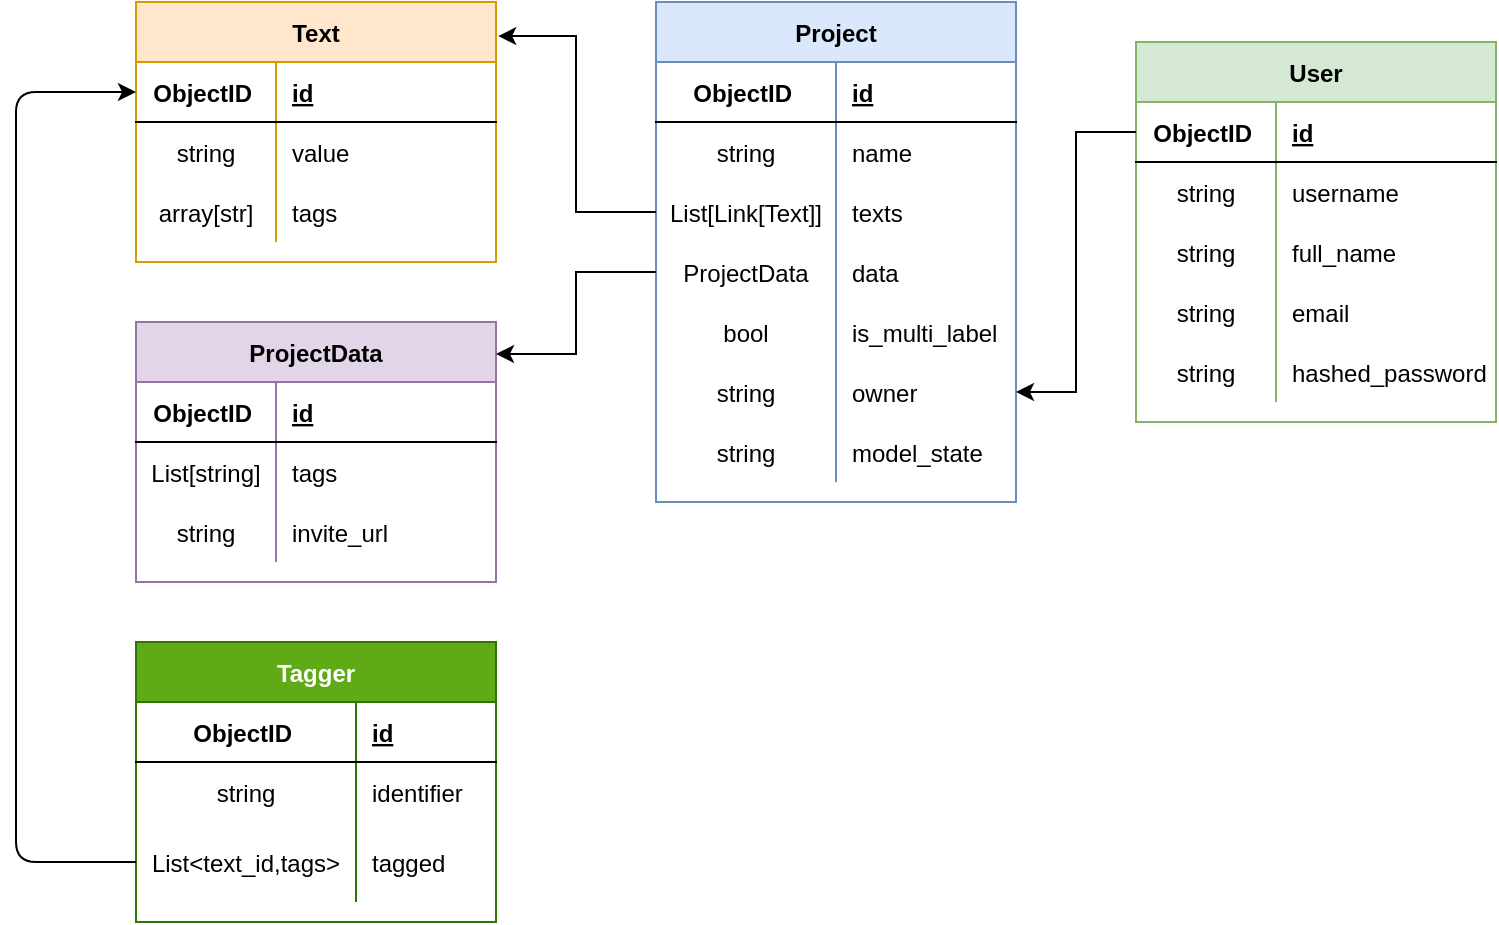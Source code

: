 <mxfile>
    <diagram id="DXqrAYOcJONP6SgbIMV5" name="Page-1">
        <mxGraphModel dx="1070" dy="642" grid="1" gridSize="10" guides="1" tooltips="1" connect="1" arrows="1" fold="1" page="1" pageScale="1" pageWidth="850" pageHeight="1100" math="0" shadow="0">
            <root>
                <mxCell id="0"/>
                <mxCell id="1" parent="0"/>
                <mxCell id="UOVN6A7K7Fy7rsjr5w1r-5" value="User" style="shape=table;startSize=30;container=1;collapsible=1;childLayout=tableLayout;fixedRows=1;rowLines=0;fontStyle=1;align=center;resizeLast=1;fillColor=#d5e8d4;strokeColor=#82b366;" parent="1" vertex="1">
                    <mxGeometry x="620" y="50" width="180" height="190" as="geometry"/>
                </mxCell>
                <mxCell id="UOVN6A7K7Fy7rsjr5w1r-6" value="" style="shape=tableRow;horizontal=0;startSize=0;swimlaneHead=0;swimlaneBody=0;fillColor=none;collapsible=0;dropTarget=0;points=[[0,0.5],[1,0.5]];portConstraint=eastwest;top=0;left=0;right=0;bottom=1;" parent="UOVN6A7K7Fy7rsjr5w1r-5" vertex="1">
                    <mxGeometry y="30" width="180" height="30" as="geometry"/>
                </mxCell>
                <mxCell id="UOVN6A7K7Fy7rsjr5w1r-7" value="ObjectID " style="shape=partialRectangle;connectable=0;fillColor=none;top=0;left=0;bottom=0;right=0;fontStyle=1;overflow=hidden;" parent="UOVN6A7K7Fy7rsjr5w1r-6" vertex="1">
                    <mxGeometry width="70" height="30" as="geometry">
                        <mxRectangle width="70" height="30" as="alternateBounds"/>
                    </mxGeometry>
                </mxCell>
                <mxCell id="UOVN6A7K7Fy7rsjr5w1r-8" value="id" style="shape=partialRectangle;connectable=0;fillColor=none;top=0;left=0;bottom=0;right=0;align=left;spacingLeft=6;fontStyle=5;overflow=hidden;" parent="UOVN6A7K7Fy7rsjr5w1r-6" vertex="1">
                    <mxGeometry x="70" width="110" height="30" as="geometry">
                        <mxRectangle width="110" height="30" as="alternateBounds"/>
                    </mxGeometry>
                </mxCell>
                <mxCell id="UOVN6A7K7Fy7rsjr5w1r-9" value="" style="shape=tableRow;horizontal=0;startSize=0;swimlaneHead=0;swimlaneBody=0;fillColor=none;collapsible=0;dropTarget=0;points=[[0,0.5],[1,0.5]];portConstraint=eastwest;top=0;left=0;right=0;bottom=0;" parent="UOVN6A7K7Fy7rsjr5w1r-5" vertex="1">
                    <mxGeometry y="60" width="180" height="30" as="geometry"/>
                </mxCell>
                <mxCell id="UOVN6A7K7Fy7rsjr5w1r-10" value="string" style="shape=partialRectangle;connectable=0;fillColor=none;top=0;left=0;bottom=0;right=0;editable=1;overflow=hidden;" parent="UOVN6A7K7Fy7rsjr5w1r-9" vertex="1">
                    <mxGeometry width="70" height="30" as="geometry">
                        <mxRectangle width="70" height="30" as="alternateBounds"/>
                    </mxGeometry>
                </mxCell>
                <mxCell id="UOVN6A7K7Fy7rsjr5w1r-11" value="username" style="shape=partialRectangle;connectable=0;fillColor=none;top=0;left=0;bottom=0;right=0;align=left;spacingLeft=6;overflow=hidden;" parent="UOVN6A7K7Fy7rsjr5w1r-9" vertex="1">
                    <mxGeometry x="70" width="110" height="30" as="geometry">
                        <mxRectangle width="110" height="30" as="alternateBounds"/>
                    </mxGeometry>
                </mxCell>
                <mxCell id="UOVN6A7K7Fy7rsjr5w1r-12" value="" style="shape=tableRow;horizontal=0;startSize=0;swimlaneHead=0;swimlaneBody=0;fillColor=none;collapsible=0;dropTarget=0;points=[[0,0.5],[1,0.5]];portConstraint=eastwest;top=0;left=0;right=0;bottom=0;" parent="UOVN6A7K7Fy7rsjr5w1r-5" vertex="1">
                    <mxGeometry y="90" width="180" height="30" as="geometry"/>
                </mxCell>
                <mxCell id="UOVN6A7K7Fy7rsjr5w1r-13" value="string" style="shape=partialRectangle;connectable=0;fillColor=none;top=0;left=0;bottom=0;right=0;editable=1;overflow=hidden;" parent="UOVN6A7K7Fy7rsjr5w1r-12" vertex="1">
                    <mxGeometry width="70" height="30" as="geometry">
                        <mxRectangle width="70" height="30" as="alternateBounds"/>
                    </mxGeometry>
                </mxCell>
                <mxCell id="UOVN6A7K7Fy7rsjr5w1r-14" value="full_name" style="shape=partialRectangle;connectable=0;fillColor=none;top=0;left=0;bottom=0;right=0;align=left;spacingLeft=6;overflow=hidden;" parent="UOVN6A7K7Fy7rsjr5w1r-12" vertex="1">
                    <mxGeometry x="70" width="110" height="30" as="geometry">
                        <mxRectangle width="110" height="30" as="alternateBounds"/>
                    </mxGeometry>
                </mxCell>
                <mxCell id="UOVN6A7K7Fy7rsjr5w1r-15" value="" style="shape=tableRow;horizontal=0;startSize=0;swimlaneHead=0;swimlaneBody=0;fillColor=none;collapsible=0;dropTarget=0;points=[[0,0.5],[1,0.5]];portConstraint=eastwest;top=0;left=0;right=0;bottom=0;" parent="UOVN6A7K7Fy7rsjr5w1r-5" vertex="1">
                    <mxGeometry y="120" width="180" height="30" as="geometry"/>
                </mxCell>
                <mxCell id="UOVN6A7K7Fy7rsjr5w1r-16" value="string" style="shape=partialRectangle;connectable=0;fillColor=none;top=0;left=0;bottom=0;right=0;editable=1;overflow=hidden;" parent="UOVN6A7K7Fy7rsjr5w1r-15" vertex="1">
                    <mxGeometry width="70" height="30" as="geometry">
                        <mxRectangle width="70" height="30" as="alternateBounds"/>
                    </mxGeometry>
                </mxCell>
                <mxCell id="UOVN6A7K7Fy7rsjr5w1r-17" value="email" style="shape=partialRectangle;connectable=0;fillColor=none;top=0;left=0;bottom=0;right=0;align=left;spacingLeft=6;overflow=hidden;" parent="UOVN6A7K7Fy7rsjr5w1r-15" vertex="1">
                    <mxGeometry x="70" width="110" height="30" as="geometry">
                        <mxRectangle width="110" height="30" as="alternateBounds"/>
                    </mxGeometry>
                </mxCell>
                <mxCell id="UOVN6A7K7Fy7rsjr5w1r-18" value="" style="shape=tableRow;horizontal=0;startSize=0;swimlaneHead=0;swimlaneBody=0;fillColor=none;collapsible=0;dropTarget=0;points=[[0,0.5],[1,0.5]];portConstraint=eastwest;top=0;left=0;right=0;bottom=0;" parent="UOVN6A7K7Fy7rsjr5w1r-5" vertex="1">
                    <mxGeometry y="150" width="180" height="30" as="geometry"/>
                </mxCell>
                <mxCell id="UOVN6A7K7Fy7rsjr5w1r-19" value="string" style="shape=partialRectangle;connectable=0;fillColor=none;top=0;left=0;bottom=0;right=0;editable=1;overflow=hidden;" parent="UOVN6A7K7Fy7rsjr5w1r-18" vertex="1">
                    <mxGeometry width="70" height="30" as="geometry">
                        <mxRectangle width="70" height="30" as="alternateBounds"/>
                    </mxGeometry>
                </mxCell>
                <mxCell id="UOVN6A7K7Fy7rsjr5w1r-20" value="hashed_password" style="shape=partialRectangle;connectable=0;fillColor=none;top=0;left=0;bottom=0;right=0;align=left;spacingLeft=6;overflow=hidden;" parent="UOVN6A7K7Fy7rsjr5w1r-18" vertex="1">
                    <mxGeometry x="70" width="110" height="30" as="geometry">
                        <mxRectangle width="110" height="30" as="alternateBounds"/>
                    </mxGeometry>
                </mxCell>
                <mxCell id="UOVN6A7K7Fy7rsjr5w1r-21" value="Text" style="shape=table;startSize=30;container=1;collapsible=1;childLayout=tableLayout;fixedRows=1;rowLines=0;fontStyle=1;align=center;resizeLast=1;fillColor=#ffe6cc;strokeColor=#d79b00;" parent="1" vertex="1">
                    <mxGeometry x="120" y="30" width="180" height="130" as="geometry"/>
                </mxCell>
                <mxCell id="UOVN6A7K7Fy7rsjr5w1r-22" value="" style="shape=tableRow;horizontal=0;startSize=0;swimlaneHead=0;swimlaneBody=0;fillColor=none;collapsible=0;dropTarget=0;points=[[0,0.5],[1,0.5]];portConstraint=eastwest;top=0;left=0;right=0;bottom=1;" parent="UOVN6A7K7Fy7rsjr5w1r-21" vertex="1">
                    <mxGeometry y="30" width="180" height="30" as="geometry"/>
                </mxCell>
                <mxCell id="UOVN6A7K7Fy7rsjr5w1r-23" value="ObjectID " style="shape=partialRectangle;connectable=0;fillColor=none;top=0;left=0;bottom=0;right=0;fontStyle=1;overflow=hidden;" parent="UOVN6A7K7Fy7rsjr5w1r-22" vertex="1">
                    <mxGeometry width="70" height="30" as="geometry">
                        <mxRectangle width="70" height="30" as="alternateBounds"/>
                    </mxGeometry>
                </mxCell>
                <mxCell id="UOVN6A7K7Fy7rsjr5w1r-24" value="id" style="shape=partialRectangle;connectable=0;fillColor=none;top=0;left=0;bottom=0;right=0;align=left;spacingLeft=6;fontStyle=5;overflow=hidden;" parent="UOVN6A7K7Fy7rsjr5w1r-22" vertex="1">
                    <mxGeometry x="70" width="110" height="30" as="geometry">
                        <mxRectangle width="110" height="30" as="alternateBounds"/>
                    </mxGeometry>
                </mxCell>
                <mxCell id="UOVN6A7K7Fy7rsjr5w1r-25" value="" style="shape=tableRow;horizontal=0;startSize=0;swimlaneHead=0;swimlaneBody=0;fillColor=none;collapsible=0;dropTarget=0;points=[[0,0.5],[1,0.5]];portConstraint=eastwest;top=0;left=0;right=0;bottom=0;" parent="UOVN6A7K7Fy7rsjr5w1r-21" vertex="1">
                    <mxGeometry y="60" width="180" height="30" as="geometry"/>
                </mxCell>
                <mxCell id="UOVN6A7K7Fy7rsjr5w1r-26" value="string" style="shape=partialRectangle;connectable=0;fillColor=none;top=0;left=0;bottom=0;right=0;editable=1;overflow=hidden;" parent="UOVN6A7K7Fy7rsjr5w1r-25" vertex="1">
                    <mxGeometry width="70" height="30" as="geometry">
                        <mxRectangle width="70" height="30" as="alternateBounds"/>
                    </mxGeometry>
                </mxCell>
                <mxCell id="UOVN6A7K7Fy7rsjr5w1r-27" value="value" style="shape=partialRectangle;connectable=0;fillColor=none;top=0;left=0;bottom=0;right=0;align=left;spacingLeft=6;overflow=hidden;" parent="UOVN6A7K7Fy7rsjr5w1r-25" vertex="1">
                    <mxGeometry x="70" width="110" height="30" as="geometry">
                        <mxRectangle width="110" height="30" as="alternateBounds"/>
                    </mxGeometry>
                </mxCell>
                <mxCell id="UOVN6A7K7Fy7rsjr5w1r-28" value="" style="shape=tableRow;horizontal=0;startSize=0;swimlaneHead=0;swimlaneBody=0;fillColor=none;collapsible=0;dropTarget=0;points=[[0,0.5],[1,0.5]];portConstraint=eastwest;top=0;left=0;right=0;bottom=0;" parent="UOVN6A7K7Fy7rsjr5w1r-21" vertex="1">
                    <mxGeometry y="90" width="180" height="30" as="geometry"/>
                </mxCell>
                <mxCell id="UOVN6A7K7Fy7rsjr5w1r-29" value="array[str]" style="shape=partialRectangle;connectable=0;fillColor=none;top=0;left=0;bottom=0;right=0;editable=1;overflow=hidden;" parent="UOVN6A7K7Fy7rsjr5w1r-28" vertex="1">
                    <mxGeometry width="70" height="30" as="geometry">
                        <mxRectangle width="70" height="30" as="alternateBounds"/>
                    </mxGeometry>
                </mxCell>
                <mxCell id="UOVN6A7K7Fy7rsjr5w1r-30" value="tags" style="shape=partialRectangle;connectable=0;fillColor=none;top=0;left=0;bottom=0;right=0;align=left;spacingLeft=6;overflow=hidden;" parent="UOVN6A7K7Fy7rsjr5w1r-28" vertex="1">
                    <mxGeometry x="70" width="110" height="30" as="geometry">
                        <mxRectangle width="110" height="30" as="alternateBounds"/>
                    </mxGeometry>
                </mxCell>
                <mxCell id="UOVN6A7K7Fy7rsjr5w1r-37" value="Project" style="shape=table;startSize=30;container=1;collapsible=1;childLayout=tableLayout;fixedRows=1;rowLines=0;fontStyle=1;align=center;resizeLast=1;fillColor=#dae8fc;strokeColor=#6c8ebf;" parent="1" vertex="1">
                    <mxGeometry x="380" y="30" width="180" height="250" as="geometry"/>
                </mxCell>
                <mxCell id="UOVN6A7K7Fy7rsjr5w1r-38" value="" style="shape=tableRow;horizontal=0;startSize=0;swimlaneHead=0;swimlaneBody=0;fillColor=none;collapsible=0;dropTarget=0;points=[[0,0.5],[1,0.5]];portConstraint=eastwest;top=0;left=0;right=0;bottom=1;" parent="UOVN6A7K7Fy7rsjr5w1r-37" vertex="1">
                    <mxGeometry y="30" width="180" height="30" as="geometry"/>
                </mxCell>
                <mxCell id="UOVN6A7K7Fy7rsjr5w1r-39" value="ObjectID " style="shape=partialRectangle;connectable=0;fillColor=none;top=0;left=0;bottom=0;right=0;fontStyle=1;overflow=hidden;" parent="UOVN6A7K7Fy7rsjr5w1r-38" vertex="1">
                    <mxGeometry width="90" height="30" as="geometry">
                        <mxRectangle width="90" height="30" as="alternateBounds"/>
                    </mxGeometry>
                </mxCell>
                <mxCell id="UOVN6A7K7Fy7rsjr5w1r-40" value="id" style="shape=partialRectangle;connectable=0;fillColor=none;top=0;left=0;bottom=0;right=0;align=left;spacingLeft=6;fontStyle=5;overflow=hidden;" parent="UOVN6A7K7Fy7rsjr5w1r-38" vertex="1">
                    <mxGeometry x="90" width="90" height="30" as="geometry">
                        <mxRectangle width="90" height="30" as="alternateBounds"/>
                    </mxGeometry>
                </mxCell>
                <mxCell id="UOVN6A7K7Fy7rsjr5w1r-41" value="" style="shape=tableRow;horizontal=0;startSize=0;swimlaneHead=0;swimlaneBody=0;fillColor=none;collapsible=0;dropTarget=0;points=[[0,0.5],[1,0.5]];portConstraint=eastwest;top=0;left=0;right=0;bottom=0;" parent="UOVN6A7K7Fy7rsjr5w1r-37" vertex="1">
                    <mxGeometry y="60" width="180" height="30" as="geometry"/>
                </mxCell>
                <mxCell id="UOVN6A7K7Fy7rsjr5w1r-42" value="string" style="shape=partialRectangle;connectable=0;fillColor=none;top=0;left=0;bottom=0;right=0;editable=1;overflow=hidden;" parent="UOVN6A7K7Fy7rsjr5w1r-41" vertex="1">
                    <mxGeometry width="90" height="30" as="geometry">
                        <mxRectangle width="90" height="30" as="alternateBounds"/>
                    </mxGeometry>
                </mxCell>
                <mxCell id="UOVN6A7K7Fy7rsjr5w1r-43" value="name" style="shape=partialRectangle;connectable=0;fillColor=none;top=0;left=0;bottom=0;right=0;align=left;spacingLeft=6;overflow=hidden;" parent="UOVN6A7K7Fy7rsjr5w1r-41" vertex="1">
                    <mxGeometry x="90" width="90" height="30" as="geometry">
                        <mxRectangle width="90" height="30" as="alternateBounds"/>
                    </mxGeometry>
                </mxCell>
                <mxCell id="UOVN6A7K7Fy7rsjr5w1r-44" value="" style="shape=tableRow;horizontal=0;startSize=0;swimlaneHead=0;swimlaneBody=0;fillColor=none;collapsible=0;dropTarget=0;points=[[0,0.5],[1,0.5]];portConstraint=eastwest;top=0;left=0;right=0;bottom=0;" parent="UOVN6A7K7Fy7rsjr5w1r-37" vertex="1">
                    <mxGeometry y="90" width="180" height="30" as="geometry"/>
                </mxCell>
                <mxCell id="UOVN6A7K7Fy7rsjr5w1r-45" value="List[Link[Text]]" style="shape=partialRectangle;connectable=0;fillColor=none;top=0;left=0;bottom=0;right=0;editable=1;overflow=hidden;" parent="UOVN6A7K7Fy7rsjr5w1r-44" vertex="1">
                    <mxGeometry width="90" height="30" as="geometry">
                        <mxRectangle width="90" height="30" as="alternateBounds"/>
                    </mxGeometry>
                </mxCell>
                <mxCell id="UOVN6A7K7Fy7rsjr5w1r-46" value="texts" style="shape=partialRectangle;connectable=0;fillColor=none;top=0;left=0;bottom=0;right=0;align=left;spacingLeft=6;overflow=hidden;" parent="UOVN6A7K7Fy7rsjr5w1r-44" vertex="1">
                    <mxGeometry x="90" width="90" height="30" as="geometry">
                        <mxRectangle width="90" height="30" as="alternateBounds"/>
                    </mxGeometry>
                </mxCell>
                <mxCell id="UOVN6A7K7Fy7rsjr5w1r-53" value="" style="shape=tableRow;horizontal=0;startSize=0;swimlaneHead=0;swimlaneBody=0;fillColor=none;collapsible=0;dropTarget=0;points=[[0,0.5],[1,0.5]];portConstraint=eastwest;top=0;left=0;right=0;bottom=0;" parent="UOVN6A7K7Fy7rsjr5w1r-37" vertex="1">
                    <mxGeometry y="120" width="180" height="30" as="geometry"/>
                </mxCell>
                <mxCell id="UOVN6A7K7Fy7rsjr5w1r-54" value="ProjectData" style="shape=partialRectangle;connectable=0;fillColor=none;top=0;left=0;bottom=0;right=0;editable=1;overflow=hidden;" parent="UOVN6A7K7Fy7rsjr5w1r-53" vertex="1">
                    <mxGeometry width="90" height="30" as="geometry">
                        <mxRectangle width="90" height="30" as="alternateBounds"/>
                    </mxGeometry>
                </mxCell>
                <mxCell id="UOVN6A7K7Fy7rsjr5w1r-55" value="data" style="shape=partialRectangle;connectable=0;fillColor=none;top=0;left=0;bottom=0;right=0;align=left;spacingLeft=6;overflow=hidden;" parent="UOVN6A7K7Fy7rsjr5w1r-53" vertex="1">
                    <mxGeometry x="90" width="90" height="30" as="geometry">
                        <mxRectangle width="90" height="30" as="alternateBounds"/>
                    </mxGeometry>
                </mxCell>
                <mxCell id="UOVN6A7K7Fy7rsjr5w1r-56" value="" style="shape=tableRow;horizontal=0;startSize=0;swimlaneHead=0;swimlaneBody=0;fillColor=none;collapsible=0;dropTarget=0;points=[[0,0.5],[1,0.5]];portConstraint=eastwest;top=0;left=0;right=0;bottom=0;" parent="UOVN6A7K7Fy7rsjr5w1r-37" vertex="1">
                    <mxGeometry y="150" width="180" height="30" as="geometry"/>
                </mxCell>
                <mxCell id="UOVN6A7K7Fy7rsjr5w1r-57" value="bool" style="shape=partialRectangle;connectable=0;fillColor=none;top=0;left=0;bottom=0;right=0;editable=1;overflow=hidden;" parent="UOVN6A7K7Fy7rsjr5w1r-56" vertex="1">
                    <mxGeometry width="90" height="30" as="geometry">
                        <mxRectangle width="90" height="30" as="alternateBounds"/>
                    </mxGeometry>
                </mxCell>
                <mxCell id="UOVN6A7K7Fy7rsjr5w1r-58" value="is_multi_label" style="shape=partialRectangle;connectable=0;fillColor=none;top=0;left=0;bottom=0;right=0;align=left;spacingLeft=6;overflow=hidden;" parent="UOVN6A7K7Fy7rsjr5w1r-56" vertex="1">
                    <mxGeometry x="90" width="90" height="30" as="geometry">
                        <mxRectangle width="90" height="30" as="alternateBounds"/>
                    </mxGeometry>
                </mxCell>
                <mxCell id="UOVN6A7K7Fy7rsjr5w1r-59" value="" style="shape=tableRow;horizontal=0;startSize=0;swimlaneHead=0;swimlaneBody=0;fillColor=none;collapsible=0;dropTarget=0;points=[[0,0.5],[1,0.5]];portConstraint=eastwest;top=0;left=0;right=0;bottom=0;" parent="UOVN6A7K7Fy7rsjr5w1r-37" vertex="1">
                    <mxGeometry y="180" width="180" height="30" as="geometry"/>
                </mxCell>
                <mxCell id="UOVN6A7K7Fy7rsjr5w1r-60" value="string" style="shape=partialRectangle;connectable=0;fillColor=none;top=0;left=0;bottom=0;right=0;editable=1;overflow=hidden;" parent="UOVN6A7K7Fy7rsjr5w1r-59" vertex="1">
                    <mxGeometry width="90" height="30" as="geometry">
                        <mxRectangle width="90" height="30" as="alternateBounds"/>
                    </mxGeometry>
                </mxCell>
                <mxCell id="UOVN6A7K7Fy7rsjr5w1r-61" value="owner" style="shape=partialRectangle;connectable=0;fillColor=none;top=0;left=0;bottom=0;right=0;align=left;spacingLeft=6;overflow=hidden;" parent="UOVN6A7K7Fy7rsjr5w1r-59" vertex="1">
                    <mxGeometry x="90" width="90" height="30" as="geometry">
                        <mxRectangle width="90" height="30" as="alternateBounds"/>
                    </mxGeometry>
                </mxCell>
                <mxCell id="UOVN6A7K7Fy7rsjr5w1r-62" value="" style="shape=tableRow;horizontal=0;startSize=0;swimlaneHead=0;swimlaneBody=0;fillColor=none;collapsible=0;dropTarget=0;points=[[0,0.5],[1,0.5]];portConstraint=eastwest;top=0;left=0;right=0;bottom=0;" parent="UOVN6A7K7Fy7rsjr5w1r-37" vertex="1">
                    <mxGeometry y="210" width="180" height="30" as="geometry"/>
                </mxCell>
                <mxCell id="UOVN6A7K7Fy7rsjr5w1r-63" value="string" style="shape=partialRectangle;connectable=0;fillColor=none;top=0;left=0;bottom=0;right=0;editable=1;overflow=hidden;" parent="UOVN6A7K7Fy7rsjr5w1r-62" vertex="1">
                    <mxGeometry width="90" height="30" as="geometry">
                        <mxRectangle width="90" height="30" as="alternateBounds"/>
                    </mxGeometry>
                </mxCell>
                <mxCell id="UOVN6A7K7Fy7rsjr5w1r-64" value="model_state" style="shape=partialRectangle;connectable=0;fillColor=none;top=0;left=0;bottom=0;right=0;align=left;spacingLeft=6;overflow=hidden;" parent="UOVN6A7K7Fy7rsjr5w1r-62" vertex="1">
                    <mxGeometry x="90" width="90" height="30" as="geometry">
                        <mxRectangle width="90" height="30" as="alternateBounds"/>
                    </mxGeometry>
                </mxCell>
                <mxCell id="Koqa_likWUXYZ_TF08IQ-1" value="ProjectData" style="shape=table;startSize=30;container=1;collapsible=1;childLayout=tableLayout;fixedRows=1;rowLines=0;fontStyle=1;align=center;resizeLast=1;fillColor=#e1d5e7;strokeColor=#9673a6;" parent="1" vertex="1">
                    <mxGeometry x="120" y="190" width="180" height="130" as="geometry"/>
                </mxCell>
                <mxCell id="Koqa_likWUXYZ_TF08IQ-2" value="" style="shape=tableRow;horizontal=0;startSize=0;swimlaneHead=0;swimlaneBody=0;fillColor=none;collapsible=0;dropTarget=0;points=[[0,0.5],[1,0.5]];portConstraint=eastwest;top=0;left=0;right=0;bottom=1;" parent="Koqa_likWUXYZ_TF08IQ-1" vertex="1">
                    <mxGeometry y="30" width="180" height="30" as="geometry"/>
                </mxCell>
                <mxCell id="Koqa_likWUXYZ_TF08IQ-3" value="ObjectID " style="shape=partialRectangle;connectable=0;fillColor=none;top=0;left=0;bottom=0;right=0;fontStyle=1;overflow=hidden;" parent="Koqa_likWUXYZ_TF08IQ-2" vertex="1">
                    <mxGeometry width="70" height="30" as="geometry">
                        <mxRectangle width="70" height="30" as="alternateBounds"/>
                    </mxGeometry>
                </mxCell>
                <mxCell id="Koqa_likWUXYZ_TF08IQ-4" value="id" style="shape=partialRectangle;connectable=0;fillColor=none;top=0;left=0;bottom=0;right=0;align=left;spacingLeft=6;fontStyle=5;overflow=hidden;" parent="Koqa_likWUXYZ_TF08IQ-2" vertex="1">
                    <mxGeometry x="70" width="110" height="30" as="geometry">
                        <mxRectangle width="110" height="30" as="alternateBounds"/>
                    </mxGeometry>
                </mxCell>
                <mxCell id="Koqa_likWUXYZ_TF08IQ-5" value="" style="shape=tableRow;horizontal=0;startSize=0;swimlaneHead=0;swimlaneBody=0;fillColor=none;collapsible=0;dropTarget=0;points=[[0,0.5],[1,0.5]];portConstraint=eastwest;top=0;left=0;right=0;bottom=0;" parent="Koqa_likWUXYZ_TF08IQ-1" vertex="1">
                    <mxGeometry y="60" width="180" height="30" as="geometry"/>
                </mxCell>
                <mxCell id="Koqa_likWUXYZ_TF08IQ-6" value="List[string]" style="shape=partialRectangle;connectable=0;fillColor=none;top=0;left=0;bottom=0;right=0;editable=1;overflow=hidden;" parent="Koqa_likWUXYZ_TF08IQ-5" vertex="1">
                    <mxGeometry width="70" height="30" as="geometry">
                        <mxRectangle width="70" height="30" as="alternateBounds"/>
                    </mxGeometry>
                </mxCell>
                <mxCell id="Koqa_likWUXYZ_TF08IQ-7" value="tags" style="shape=partialRectangle;connectable=0;fillColor=none;top=0;left=0;bottom=0;right=0;align=left;spacingLeft=6;overflow=hidden;" parent="Koqa_likWUXYZ_TF08IQ-5" vertex="1">
                    <mxGeometry x="70" width="110" height="30" as="geometry">
                        <mxRectangle width="110" height="30" as="alternateBounds"/>
                    </mxGeometry>
                </mxCell>
                <mxCell id="Koqa_likWUXYZ_TF08IQ-8" value="" style="shape=tableRow;horizontal=0;startSize=0;swimlaneHead=0;swimlaneBody=0;fillColor=none;collapsible=0;dropTarget=0;points=[[0,0.5],[1,0.5]];portConstraint=eastwest;top=0;left=0;right=0;bottom=0;" parent="Koqa_likWUXYZ_TF08IQ-1" vertex="1">
                    <mxGeometry y="90" width="180" height="30" as="geometry"/>
                </mxCell>
                <mxCell id="Koqa_likWUXYZ_TF08IQ-9" value="string" style="shape=partialRectangle;connectable=0;fillColor=none;top=0;left=0;bottom=0;right=0;editable=1;overflow=hidden;" parent="Koqa_likWUXYZ_TF08IQ-8" vertex="1">
                    <mxGeometry width="70" height="30" as="geometry">
                        <mxRectangle width="70" height="30" as="alternateBounds"/>
                    </mxGeometry>
                </mxCell>
                <mxCell id="Koqa_likWUXYZ_TF08IQ-10" value="invite_url" style="shape=partialRectangle;connectable=0;fillColor=none;top=0;left=0;bottom=0;right=0;align=left;spacingLeft=6;overflow=hidden;" parent="Koqa_likWUXYZ_TF08IQ-8" vertex="1">
                    <mxGeometry x="70" width="110" height="30" as="geometry">
                        <mxRectangle width="110" height="30" as="alternateBounds"/>
                    </mxGeometry>
                </mxCell>
                <mxCell id="Koqa_likWUXYZ_TF08IQ-11" style="edgeStyle=orthogonalEdgeStyle;rounded=0;orthogonalLoop=1;jettySize=auto;html=1;exitX=0;exitY=0.5;exitDx=0;exitDy=0;entryX=1;entryY=0.123;entryDx=0;entryDy=0;entryPerimeter=0;" parent="1" source="UOVN6A7K7Fy7rsjr5w1r-53" target="Koqa_likWUXYZ_TF08IQ-1" edge="1">
                    <mxGeometry relative="1" as="geometry"/>
                </mxCell>
                <mxCell id="Koqa_likWUXYZ_TF08IQ-12" style="edgeStyle=orthogonalEdgeStyle;rounded=0;orthogonalLoop=1;jettySize=auto;html=1;exitX=0;exitY=0.5;exitDx=0;exitDy=0;entryX=1.006;entryY=0.131;entryDx=0;entryDy=0;entryPerimeter=0;" parent="1" source="UOVN6A7K7Fy7rsjr5w1r-44" target="UOVN6A7K7Fy7rsjr5w1r-21" edge="1">
                    <mxGeometry relative="1" as="geometry"/>
                </mxCell>
                <mxCell id="KtYL3MYrl6kIXu1itGQa-3" style="edgeStyle=orthogonalEdgeStyle;rounded=0;orthogonalLoop=1;jettySize=auto;html=1;exitX=0;exitY=0.5;exitDx=0;exitDy=0;entryX=1;entryY=0.5;entryDx=0;entryDy=0;" parent="1" source="UOVN6A7K7Fy7rsjr5w1r-6" target="UOVN6A7K7Fy7rsjr5w1r-59" edge="1">
                    <mxGeometry relative="1" as="geometry"/>
                </mxCell>
                <mxCell id="2" value="Tagger" style="shape=table;startSize=30;container=1;collapsible=1;childLayout=tableLayout;fixedRows=1;rowLines=0;fontStyle=1;align=center;resizeLast=1;fillColor=#60a917;strokeColor=#2D7600;fontColor=#ffffff;" vertex="1" parent="1">
                    <mxGeometry x="120" y="350" width="180" height="140" as="geometry"/>
                </mxCell>
                <mxCell id="3" value="" style="shape=tableRow;horizontal=0;startSize=0;swimlaneHead=0;swimlaneBody=0;fillColor=none;collapsible=0;dropTarget=0;points=[[0,0.5],[1,0.5]];portConstraint=eastwest;top=0;left=0;right=0;bottom=1;" vertex="1" parent="2">
                    <mxGeometry y="30" width="180" height="30" as="geometry"/>
                </mxCell>
                <mxCell id="4" value="ObjectID " style="shape=partialRectangle;connectable=0;fillColor=none;top=0;left=0;bottom=0;right=0;fontStyle=1;overflow=hidden;" vertex="1" parent="3">
                    <mxGeometry width="110" height="30" as="geometry">
                        <mxRectangle width="110" height="30" as="alternateBounds"/>
                    </mxGeometry>
                </mxCell>
                <mxCell id="5" value="id" style="shape=partialRectangle;connectable=0;fillColor=none;top=0;left=0;bottom=0;right=0;align=left;spacingLeft=6;fontStyle=5;overflow=hidden;" vertex="1" parent="3">
                    <mxGeometry x="110" width="70" height="30" as="geometry">
                        <mxRectangle width="70" height="30" as="alternateBounds"/>
                    </mxGeometry>
                </mxCell>
                <mxCell id="6" value="" style="shape=tableRow;horizontal=0;startSize=0;swimlaneHead=0;swimlaneBody=0;fillColor=none;collapsible=0;dropTarget=0;points=[[0,0.5],[1,0.5]];portConstraint=eastwest;top=0;left=0;right=0;bottom=0;" vertex="1" parent="2">
                    <mxGeometry y="60" width="180" height="30" as="geometry"/>
                </mxCell>
                <mxCell id="7" value="string" style="shape=partialRectangle;connectable=0;fillColor=none;top=0;left=0;bottom=0;right=0;editable=1;overflow=hidden;" vertex="1" parent="6">
                    <mxGeometry width="110" height="30" as="geometry">
                        <mxRectangle width="110" height="30" as="alternateBounds"/>
                    </mxGeometry>
                </mxCell>
                <mxCell id="8" value="identifier" style="shape=partialRectangle;connectable=0;fillColor=none;top=0;left=0;bottom=0;right=0;align=left;spacingLeft=6;overflow=hidden;" vertex="1" parent="6">
                    <mxGeometry x="110" width="70" height="30" as="geometry">
                        <mxRectangle width="70" height="30" as="alternateBounds"/>
                    </mxGeometry>
                </mxCell>
                <mxCell id="9" value="" style="shape=tableRow;horizontal=0;startSize=0;swimlaneHead=0;swimlaneBody=0;fillColor=none;collapsible=0;dropTarget=0;points=[[0,0.5],[1,0.5]];portConstraint=eastwest;top=0;left=0;right=0;bottom=0;" vertex="1" parent="2">
                    <mxGeometry y="90" width="180" height="40" as="geometry"/>
                </mxCell>
                <mxCell id="10" value="List&lt;text_id,tags&gt;" style="shape=partialRectangle;connectable=0;fillColor=none;top=0;left=0;bottom=0;right=0;editable=1;overflow=hidden;" vertex="1" parent="9">
                    <mxGeometry width="110" height="40" as="geometry">
                        <mxRectangle width="110" height="40" as="alternateBounds"/>
                    </mxGeometry>
                </mxCell>
                <mxCell id="11" value="tagged" style="shape=partialRectangle;connectable=0;fillColor=none;top=0;left=0;bottom=0;right=0;align=left;spacingLeft=6;overflow=hidden;" vertex="1" parent="9">
                    <mxGeometry x="110" width="70" height="40" as="geometry">
                        <mxRectangle width="70" height="40" as="alternateBounds"/>
                    </mxGeometry>
                </mxCell>
                <mxCell id="12" style="edgeStyle=none;html=1;exitX=0;exitY=0.5;exitDx=0;exitDy=0;entryX=0;entryY=0.5;entryDx=0;entryDy=0;" edge="1" parent="1" source="9" target="UOVN6A7K7Fy7rsjr5w1r-22">
                    <mxGeometry relative="1" as="geometry">
                        <Array as="points">
                            <mxPoint x="60" y="460"/>
                            <mxPoint x="60" y="75"/>
                        </Array>
                    </mxGeometry>
                </mxCell>
            </root>
        </mxGraphModel>
    </diagram>
</mxfile>